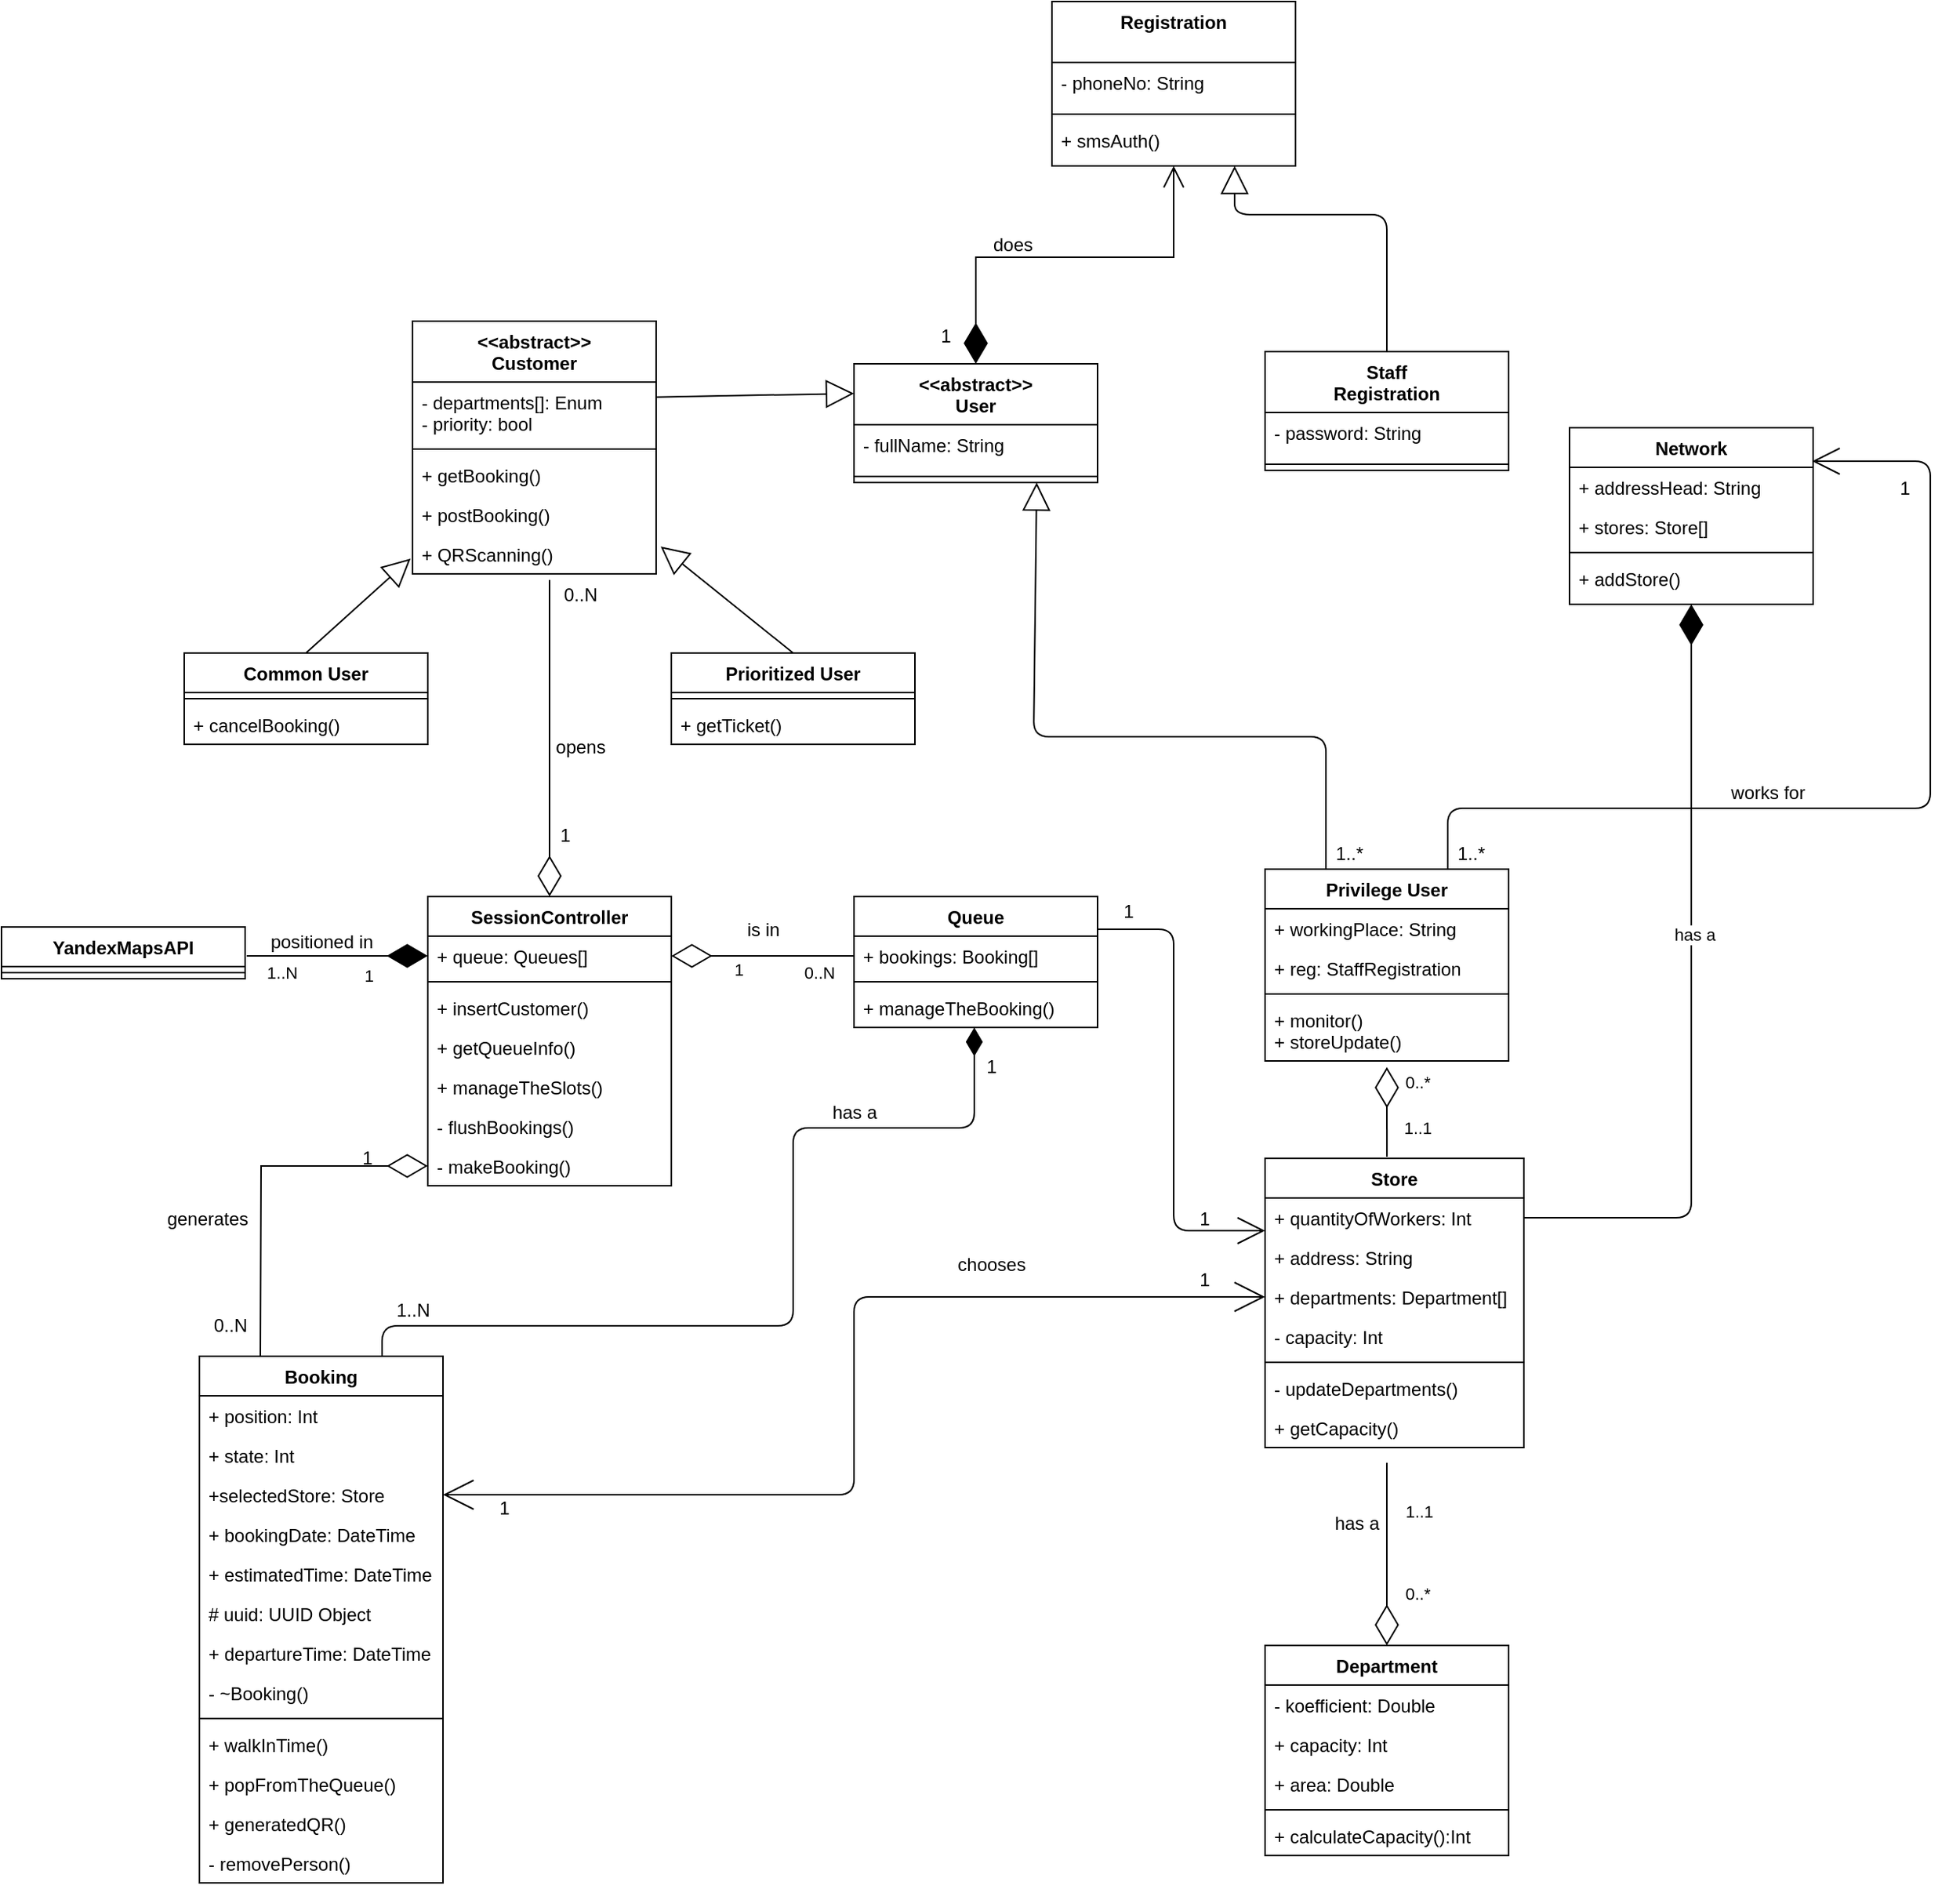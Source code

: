 <mxfile version="13.9.8" type="device"><diagram id="C5RBs43oDa-KdzZeNtuy" name="Page-1"><mxGraphModel dx="1320" dy="1444" grid="1" gridSize="10" guides="1" tooltips="1" connect="1" arrows="1" fold="1" page="1" pageScale="1" pageWidth="827" pageHeight="1169" math="0" shadow="0"><root><mxCell id="WIyWlLk6GJQsqaUBKTNV-0"/><mxCell id="WIyWlLk6GJQsqaUBKTNV-1" parent="WIyWlLk6GJQsqaUBKTNV-0"/><mxCell id="gfZvrKPwnE56Q1SmTqDg-27" value="&lt;&lt;abstract&gt;&gt;&#10;User" style="swimlane;fontStyle=1;align=center;verticalAlign=top;childLayout=stackLayout;horizontal=1;startSize=40;horizontalStack=0;resizeParent=1;resizeParentMax=0;resizeLast=0;collapsible=1;marginBottom=0;" parent="WIyWlLk6GJQsqaUBKTNV-1" vertex="1"><mxGeometry x="310" y="138" width="160" height="78" as="geometry"/></mxCell><mxCell id="gfZvrKPwnE56Q1SmTqDg-28" value="- fullName: String" style="text;strokeColor=none;fillColor=none;align=left;verticalAlign=top;spacingLeft=4;spacingRight=4;overflow=hidden;rotatable=0;points=[[0,0.5],[1,0.5]];portConstraint=eastwest;" parent="gfZvrKPwnE56Q1SmTqDg-27" vertex="1"><mxGeometry y="40" width="160" height="30" as="geometry"/></mxCell><mxCell id="gfZvrKPwnE56Q1SmTqDg-29" value="" style="line;strokeWidth=1;fillColor=none;align=left;verticalAlign=middle;spacingTop=-1;spacingLeft=3;spacingRight=3;rotatable=0;labelPosition=right;points=[];portConstraint=eastwest;" parent="gfZvrKPwnE56Q1SmTqDg-27" vertex="1"><mxGeometry y="70" width="160" height="8" as="geometry"/></mxCell><mxCell id="-2SK7Phzb7o_PjVjjcec-9" style="edgeStyle=orthogonalEdgeStyle;rounded=0;orthogonalLoop=1;jettySize=auto;html=1;entryX=0.5;entryY=0;entryDx=0;entryDy=0;startArrow=open;startFill=0;startSize=12;sourcePerimeterSpacing=1;endArrow=diamondThin;endFill=1;endSize=24;exitX=0.5;exitY=1;exitDx=0;exitDy=0;" parent="WIyWlLk6GJQsqaUBKTNV-1" source="-2SK7Phzb7o_PjVjjcec-39" target="gfZvrKPwnE56Q1SmTqDg-27" edge="1"><mxGeometry relative="1" as="geometry"><mxPoint x="390" y="57" as="sourcePoint"/></mxGeometry></mxCell><mxCell id="-2SK7Phzb7o_PjVjjcec-35" style="edgeStyle=orthogonalEdgeStyle;rounded=1;orthogonalLoop=1;jettySize=auto;html=1;exitX=0.75;exitY=0;exitDx=0;exitDy=0;entryX=0.996;entryY=0.186;entryDx=0;entryDy=0;entryPerimeter=0;startArrow=none;startFill=0;startSize=12;sourcePerimeterSpacing=1;endArrow=open;endFill=0;endSize=16;" parent="WIyWlLk6GJQsqaUBKTNV-1" source="gfZvrKPwnE56Q1SmTqDg-36" target="-2SK7Phzb7o_PjVjjcec-3" edge="1"><mxGeometry relative="1" as="geometry"><Array as="points"><mxPoint x="700" y="430"/><mxPoint x="1017" y="430"/><mxPoint x="1017" y="202"/><mxPoint x="939" y="202"/></Array></mxGeometry></mxCell><mxCell id="gfZvrKPwnE56Q1SmTqDg-36" value="Privilege User" style="swimlane;fontStyle=1;align=center;verticalAlign=top;childLayout=stackLayout;horizontal=1;startSize=26;horizontalStack=0;resizeParent=1;resizeParentMax=0;resizeLast=0;collapsible=1;marginBottom=0;" parent="WIyWlLk6GJQsqaUBKTNV-1" vertex="1"><mxGeometry x="580" y="470" width="160" height="126" as="geometry"/></mxCell><mxCell id="gfZvrKPwnE56Q1SmTqDg-37" value="+ workingPlace: String" style="text;strokeColor=none;fillColor=none;align=left;verticalAlign=top;spacingLeft=4;spacingRight=4;overflow=hidden;rotatable=0;points=[[0,0.5],[1,0.5]];portConstraint=eastwest;" parent="gfZvrKPwnE56Q1SmTqDg-36" vertex="1"><mxGeometry y="26" width="160" height="26" as="geometry"/></mxCell><mxCell id="D9WgRfDtDf42VrnKJ9KT-1" value="+ reg: StaffRegistration" style="text;strokeColor=none;fillColor=none;align=left;verticalAlign=top;spacingLeft=4;spacingRight=4;overflow=hidden;rotatable=0;points=[[0,0.5],[1,0.5]];portConstraint=eastwest;" vertex="1" parent="gfZvrKPwnE56Q1SmTqDg-36"><mxGeometry y="52" width="160" height="26" as="geometry"/></mxCell><mxCell id="gfZvrKPwnE56Q1SmTqDg-38" value="" style="line;strokeWidth=1;fillColor=none;align=left;verticalAlign=middle;spacingTop=-1;spacingLeft=3;spacingRight=3;rotatable=0;labelPosition=right;points=[];portConstraint=eastwest;" parent="gfZvrKPwnE56Q1SmTqDg-36" vertex="1"><mxGeometry y="78" width="160" height="8" as="geometry"/></mxCell><mxCell id="gfZvrKPwnE56Q1SmTqDg-39" value="+ monitor()&#10;+ storeUpdate()" style="text;strokeColor=none;fillColor=none;align=left;verticalAlign=top;spacingLeft=4;spacingRight=4;overflow=hidden;rotatable=0;points=[[0,0.5],[1,0.5]];portConstraint=eastwest;" parent="gfZvrKPwnE56Q1SmTqDg-36" vertex="1"><mxGeometry y="86" width="160" height="40" as="geometry"/></mxCell><mxCell id="gfZvrKPwnE56Q1SmTqDg-40" value="Store" style="swimlane;fontStyle=1;align=center;verticalAlign=top;childLayout=stackLayout;horizontal=1;startSize=26;horizontalStack=0;resizeParent=1;resizeParentMax=0;resizeLast=0;collapsible=1;marginBottom=0;" parent="WIyWlLk6GJQsqaUBKTNV-1" vertex="1"><mxGeometry x="580" y="660" width="170" height="190" as="geometry"/></mxCell><mxCell id="-2SK7Phzb7o_PjVjjcec-57" value="+ quantityOfWorkers: Int" style="text;strokeColor=none;fillColor=none;align=left;verticalAlign=top;spacingLeft=4;spacingRight=4;overflow=hidden;rotatable=0;points=[[0,0.5],[1,0.5]];portConstraint=eastwest;" parent="gfZvrKPwnE56Q1SmTqDg-40" vertex="1"><mxGeometry y="26" width="170" height="26" as="geometry"/></mxCell><mxCell id="sGHuu896-bkVrFKRg039-0" value="+ address: String" style="text;strokeColor=none;fillColor=none;align=left;verticalAlign=top;spacingLeft=4;spacingRight=4;overflow=hidden;rotatable=0;points=[[0,0.5],[1,0.5]];portConstraint=eastwest;" parent="gfZvrKPwnE56Q1SmTqDg-40" vertex="1"><mxGeometry y="52" width="170" height="26" as="geometry"/></mxCell><mxCell id="sGHuu896-bkVrFKRg039-13" value="+ departments: Department[]" style="text;strokeColor=none;fillColor=none;align=left;verticalAlign=top;spacingLeft=4;spacingRight=4;overflow=hidden;rotatable=0;points=[[0,0.5],[1,0.5]];portConstraint=eastwest;" parent="gfZvrKPwnE56Q1SmTqDg-40" vertex="1"><mxGeometry y="78" width="170" height="26" as="geometry"/></mxCell><mxCell id="sGHuu896-bkVrFKRg039-15" value="- capacity: Int" style="text;strokeColor=none;fillColor=none;align=left;verticalAlign=top;spacingLeft=4;spacingRight=4;overflow=hidden;rotatable=0;points=[[0,0.5],[1,0.5]];portConstraint=eastwest;" parent="gfZvrKPwnE56Q1SmTqDg-40" vertex="1"><mxGeometry y="104" width="170" height="26" as="geometry"/></mxCell><mxCell id="gfZvrKPwnE56Q1SmTqDg-42" value="" style="line;strokeWidth=1;fillColor=none;align=left;verticalAlign=middle;spacingTop=-1;spacingLeft=3;spacingRight=3;rotatable=0;labelPosition=right;points=[];portConstraint=eastwest;" parent="gfZvrKPwnE56Q1SmTqDg-40" vertex="1"><mxGeometry y="130" width="170" height="8" as="geometry"/></mxCell><mxCell id="sGHuu896-bkVrFKRg039-14" value="- updateDepartments()" style="text;strokeColor=none;fillColor=none;align=left;verticalAlign=top;spacingLeft=4;spacingRight=4;overflow=hidden;rotatable=0;points=[[0,0.5],[1,0.5]];portConstraint=eastwest;" parent="gfZvrKPwnE56Q1SmTqDg-40" vertex="1"><mxGeometry y="138" width="170" height="26" as="geometry"/></mxCell><mxCell id="sGHuu896-bkVrFKRg039-16" value="+ getCapacity()" style="text;strokeColor=none;fillColor=none;align=left;verticalAlign=top;spacingLeft=4;spacingRight=4;overflow=hidden;rotatable=0;points=[[0,0.5],[1,0.5]];portConstraint=eastwest;" parent="gfZvrKPwnE56Q1SmTqDg-40" vertex="1"><mxGeometry y="164" width="170" height="26" as="geometry"/></mxCell><mxCell id="gfZvrKPwnE56Q1SmTqDg-44" value="Department&#10;" style="swimlane;fontStyle=1;align=center;verticalAlign=top;childLayout=stackLayout;horizontal=1;startSize=26;horizontalStack=0;resizeParent=1;resizeParentMax=0;resizeLast=0;collapsible=1;marginBottom=0;" parent="WIyWlLk6GJQsqaUBKTNV-1" vertex="1"><mxGeometry x="580" y="980" width="160" height="138" as="geometry"/></mxCell><mxCell id="gfZvrKPwnE56Q1SmTqDg-45" value="- koefficient: Double" style="text;strokeColor=none;fillColor=none;align=left;verticalAlign=top;spacingLeft=4;spacingRight=4;overflow=hidden;rotatable=0;points=[[0,0.5],[1,0.5]];portConstraint=eastwest;" parent="gfZvrKPwnE56Q1SmTqDg-44" vertex="1"><mxGeometry y="26" width="160" height="26" as="geometry"/></mxCell><mxCell id="-2SK7Phzb7o_PjVjjcec-56" value="+ capacity: Int" style="text;strokeColor=none;fillColor=none;align=left;verticalAlign=top;spacingLeft=4;spacingRight=4;overflow=hidden;rotatable=0;points=[[0,0.5],[1,0.5]];portConstraint=eastwest;" parent="gfZvrKPwnE56Q1SmTqDg-44" vertex="1"><mxGeometry y="52" width="160" height="26" as="geometry"/></mxCell><mxCell id="sGHuu896-bkVrFKRg039-12" value="+ area: Double" style="text;strokeColor=none;fillColor=none;align=left;verticalAlign=top;spacingLeft=4;spacingRight=4;overflow=hidden;rotatable=0;points=[[0,0.5],[1,0.5]];portConstraint=eastwest;" parent="gfZvrKPwnE56Q1SmTqDg-44" vertex="1"><mxGeometry y="78" width="160" height="26" as="geometry"/></mxCell><mxCell id="gfZvrKPwnE56Q1SmTqDg-46" value="" style="line;strokeWidth=1;fillColor=none;align=left;verticalAlign=middle;spacingTop=-1;spacingLeft=3;spacingRight=3;rotatable=0;labelPosition=right;points=[];portConstraint=eastwest;" parent="gfZvrKPwnE56Q1SmTqDg-44" vertex="1"><mxGeometry y="104" width="160" height="8" as="geometry"/></mxCell><mxCell id="sGHuu896-bkVrFKRg039-17" value="+ calculateCapacity():Int" style="text;strokeColor=none;fillColor=none;align=left;verticalAlign=top;spacingLeft=4;spacingRight=4;overflow=hidden;rotatable=0;points=[[0,0.5],[1,0.5]];portConstraint=eastwest;" parent="gfZvrKPwnE56Q1SmTqDg-44" vertex="1"><mxGeometry y="112" width="160" height="26" as="geometry"/></mxCell><mxCell id="gfZvrKPwnE56Q1SmTqDg-54" value="Common User" style="swimlane;fontStyle=1;align=center;verticalAlign=top;childLayout=stackLayout;horizontal=1;startSize=26;horizontalStack=0;resizeParent=1;resizeParentMax=0;resizeLast=0;collapsible=1;marginBottom=0;" parent="WIyWlLk6GJQsqaUBKTNV-1" vertex="1"><mxGeometry x="-130" y="328" width="160" height="60" as="geometry"/></mxCell><mxCell id="gfZvrKPwnE56Q1SmTqDg-56" value="" style="line;strokeWidth=1;fillColor=none;align=left;verticalAlign=middle;spacingTop=-1;spacingLeft=3;spacingRight=3;rotatable=0;labelPosition=right;points=[];portConstraint=eastwest;" parent="gfZvrKPwnE56Q1SmTqDg-54" vertex="1"><mxGeometry y="26" width="160" height="8" as="geometry"/></mxCell><mxCell id="gfZvrKPwnE56Q1SmTqDg-57" value="+ cancelBooking()" style="text;strokeColor=none;fillColor=none;align=left;verticalAlign=top;spacingLeft=4;spacingRight=4;overflow=hidden;rotatable=0;points=[[0,0.5],[1,0.5]];portConstraint=eastwest;" parent="gfZvrKPwnE56Q1SmTqDg-54" vertex="1"><mxGeometry y="34" width="160" height="26" as="geometry"/></mxCell><mxCell id="gfZvrKPwnE56Q1SmTqDg-58" value="Prioritized User" style="swimlane;fontStyle=1;align=center;verticalAlign=top;childLayout=stackLayout;horizontal=1;startSize=26;horizontalStack=0;resizeParent=1;resizeParentMax=0;resizeLast=0;collapsible=1;marginBottom=0;" parent="WIyWlLk6GJQsqaUBKTNV-1" vertex="1"><mxGeometry x="190" y="328" width="160" height="60" as="geometry"/></mxCell><mxCell id="gfZvrKPwnE56Q1SmTqDg-60" value="" style="line;strokeWidth=1;fillColor=none;align=left;verticalAlign=middle;spacingTop=-1;spacingLeft=3;spacingRight=3;rotatable=0;labelPosition=right;points=[];portConstraint=eastwest;" parent="gfZvrKPwnE56Q1SmTqDg-58" vertex="1"><mxGeometry y="26" width="160" height="8" as="geometry"/></mxCell><mxCell id="gfZvrKPwnE56Q1SmTqDg-61" value="+ getTicket()" style="text;strokeColor=none;fillColor=none;align=left;verticalAlign=top;spacingLeft=4;spacingRight=4;overflow=hidden;rotatable=0;points=[[0,0.5],[1,0.5]];portConstraint=eastwest;" parent="gfZvrKPwnE56Q1SmTqDg-58" vertex="1"><mxGeometry y="34" width="160" height="26" as="geometry"/></mxCell><mxCell id="-2SK7Phzb7o_PjVjjcec-68" style="edgeStyle=orthogonalEdgeStyle;rounded=1;orthogonalLoop=1;jettySize=auto;html=1;exitX=0.5;exitY=0;exitDx=0;exitDy=0;startArrow=diamondThin;startFill=0;startSize=24;sourcePerimeterSpacing=1;endArrow=none;endFill=0;endSize=16;" parent="WIyWlLk6GJQsqaUBKTNV-1" source="gfZvrKPwnE56Q1SmTqDg-62" edge="1"><mxGeometry relative="1" as="geometry"><mxPoint x="110" y="280" as="targetPoint"/></mxGeometry></mxCell><mxCell id="gfZvrKPwnE56Q1SmTqDg-62" value="SessionController" style="swimlane;fontStyle=1;align=center;verticalAlign=top;childLayout=stackLayout;horizontal=1;startSize=26;horizontalStack=0;resizeParent=1;resizeParentMax=0;resizeLast=0;collapsible=1;marginBottom=0;" parent="WIyWlLk6GJQsqaUBKTNV-1" vertex="1"><mxGeometry x="30" y="488" width="160" height="190" as="geometry"/></mxCell><mxCell id="D9WgRfDtDf42VrnKJ9KT-2" value="+ queue: Queues[]" style="text;strokeColor=none;fillColor=none;align=left;verticalAlign=top;spacingLeft=4;spacingRight=4;overflow=hidden;rotatable=0;points=[[0,0.5],[1,0.5]];portConstraint=eastwest;" vertex="1" parent="gfZvrKPwnE56Q1SmTqDg-62"><mxGeometry y="26" width="160" height="26" as="geometry"/></mxCell><mxCell id="gfZvrKPwnE56Q1SmTqDg-64" value="" style="line;strokeWidth=1;fillColor=none;align=left;verticalAlign=middle;spacingTop=-1;spacingLeft=3;spacingRight=3;rotatable=0;labelPosition=right;points=[];portConstraint=eastwest;" parent="gfZvrKPwnE56Q1SmTqDg-62" vertex="1"><mxGeometry y="52" width="160" height="8" as="geometry"/></mxCell><mxCell id="-2SK7Phzb7o_PjVjjcec-88" value="+ insertCustomer()" style="text;strokeColor=none;fillColor=none;align=left;verticalAlign=top;spacingLeft=4;spacingRight=4;overflow=hidden;rotatable=0;points=[[0,0.5],[1,0.5]];portConstraint=eastwest;" parent="gfZvrKPwnE56Q1SmTqDg-62" vertex="1"><mxGeometry y="60" width="160" height="26" as="geometry"/></mxCell><mxCell id="2vDUjGvfVG8bhx1uWM9f-0" value="+ getQueueInfo()" style="text;strokeColor=none;fillColor=none;align=left;verticalAlign=top;spacingLeft=4;spacingRight=4;overflow=hidden;rotatable=0;points=[[0,0.5],[1,0.5]];portConstraint=eastwest;" parent="gfZvrKPwnE56Q1SmTqDg-62" vertex="1"><mxGeometry y="86" width="160" height="26" as="geometry"/></mxCell><mxCell id="2vDUjGvfVG8bhx1uWM9f-2" value="+ manageTheSlots()" style="text;strokeColor=none;fillColor=none;align=left;verticalAlign=top;spacingLeft=4;spacingRight=4;overflow=hidden;rotatable=0;points=[[0,0.5],[1,0.5]];portConstraint=eastwest;" parent="gfZvrKPwnE56Q1SmTqDg-62" vertex="1"><mxGeometry y="112" width="160" height="26" as="geometry"/></mxCell><mxCell id="-2SK7Phzb7o_PjVjjcec-52" value="- flushBookings()" style="text;strokeColor=none;fillColor=none;align=left;verticalAlign=top;spacingLeft=4;spacingRight=4;overflow=hidden;rotatable=0;points=[[0,0.5],[1,0.5]];portConstraint=eastwest;" parent="gfZvrKPwnE56Q1SmTqDg-62" vertex="1"><mxGeometry y="138" width="160" height="26" as="geometry"/></mxCell><mxCell id="-z8LojYoJf6Z8yuFENvx-2" value="- makeBooking()" style="text;strokeColor=none;fillColor=none;align=left;verticalAlign=top;spacingLeft=4;spacingRight=4;overflow=hidden;rotatable=0;points=[[0,0.5],[1,0.5]];portConstraint=eastwest;" parent="gfZvrKPwnE56Q1SmTqDg-62" vertex="1"><mxGeometry y="164" width="160" height="26" as="geometry"/></mxCell><mxCell id="gfZvrKPwnE56Q1SmTqDg-66" value="YandexMapsAPI" style="swimlane;fontStyle=1;align=center;verticalAlign=top;childLayout=stackLayout;horizontal=1;startSize=26;horizontalStack=0;resizeParent=1;resizeParentMax=0;resizeLast=0;collapsible=1;marginBottom=0;" parent="WIyWlLk6GJQsqaUBKTNV-1" vertex="1"><mxGeometry x="-250" y="508" width="160" height="34" as="geometry"/></mxCell><mxCell id="gfZvrKPwnE56Q1SmTqDg-68" value="" style="line;strokeWidth=1;fillColor=none;align=left;verticalAlign=middle;spacingTop=-1;spacingLeft=3;spacingRight=3;rotatable=0;labelPosition=right;points=[];portConstraint=eastwest;" parent="gfZvrKPwnE56Q1SmTqDg-66" vertex="1"><mxGeometry y="26" width="160" height="8" as="geometry"/></mxCell><mxCell id="-2SK7Phzb7o_PjVjjcec-49" style="edgeStyle=orthogonalEdgeStyle;rounded=1;orthogonalLoop=1;jettySize=auto;html=1;exitX=1;exitY=0.25;exitDx=0;exitDy=0;entryX=0;entryY=0.25;entryDx=0;entryDy=0;startArrow=none;startFill=0;startSize=24;sourcePerimeterSpacing=1;endArrow=open;endFill=0;endSize=16;" parent="WIyWlLk6GJQsqaUBKTNV-1" source="gfZvrKPwnE56Q1SmTqDg-74" target="gfZvrKPwnE56Q1SmTqDg-40" edge="1"><mxGeometry relative="1" as="geometry"/></mxCell><mxCell id="gfZvrKPwnE56Q1SmTqDg-74" value="Queue" style="swimlane;fontStyle=1;align=center;verticalAlign=top;childLayout=stackLayout;horizontal=1;startSize=26;horizontalStack=0;resizeParent=1;resizeParentMax=0;resizeLast=0;collapsible=1;marginBottom=0;" parent="WIyWlLk6GJQsqaUBKTNV-1" vertex="1"><mxGeometry x="310" y="488" width="160" height="86" as="geometry"/></mxCell><mxCell id="gfZvrKPwnE56Q1SmTqDg-75" value="+ bookings: Booking[]" style="text;strokeColor=none;fillColor=none;align=left;verticalAlign=top;spacingLeft=4;spacingRight=4;overflow=hidden;rotatable=0;points=[[0,0.5],[1,0.5]];portConstraint=eastwest;" parent="gfZvrKPwnE56Q1SmTqDg-74" vertex="1"><mxGeometry y="26" width="160" height="26" as="geometry"/></mxCell><mxCell id="gfZvrKPwnE56Q1SmTqDg-76" value="" style="line;strokeWidth=1;fillColor=none;align=left;verticalAlign=middle;spacingTop=-1;spacingLeft=3;spacingRight=3;rotatable=0;labelPosition=right;points=[];portConstraint=eastwest;" parent="gfZvrKPwnE56Q1SmTqDg-74" vertex="1"><mxGeometry y="52" width="160" height="8" as="geometry"/></mxCell><mxCell id="gfZvrKPwnE56Q1SmTqDg-77" value="+ manageTheBooking()" style="text;strokeColor=none;fillColor=none;align=left;verticalAlign=top;spacingLeft=4;spacingRight=4;overflow=hidden;rotatable=0;points=[[0,0.5],[1,0.5]];portConstraint=eastwest;" parent="gfZvrKPwnE56Q1SmTqDg-74" vertex="1"><mxGeometry y="60" width="160" height="26" as="geometry"/></mxCell><mxCell id="gfZvrKPwnE56Q1SmTqDg-79" value="" style="endArrow=block;endSize=16;endFill=0;html=1;entryX=0.75;entryY=1;entryDx=0;entryDy=0;exitX=0.25;exitY=0;exitDx=0;exitDy=0;" parent="WIyWlLk6GJQsqaUBKTNV-1" source="gfZvrKPwnE56Q1SmTqDg-36" target="gfZvrKPwnE56Q1SmTqDg-27" edge="1"><mxGeometry width="160" relative="1" as="geometry"><mxPoint x="550" y="358" as="sourcePoint"/><mxPoint x="428.4" y="245.328" as="targetPoint"/><Array as="points"><mxPoint x="620" y="383"/><mxPoint x="428" y="383"/></Array></mxGeometry></mxCell><mxCell id="gfZvrKPwnE56Q1SmTqDg-83" value="" style="endArrow=block;endSize=16;endFill=0;html=1;entryX=0;entryY=0.25;entryDx=0;entryDy=0;exitX=1;exitY=0.246;exitDx=0;exitDy=0;exitPerimeter=0;" parent="WIyWlLk6GJQsqaUBKTNV-1" source="-2SK7Phzb7o_PjVjjcec-14" target="gfZvrKPwnE56Q1SmTqDg-27" edge="1"><mxGeometry width="160" relative="1" as="geometry"><mxPoint x="194" y="190" as="sourcePoint"/><mxPoint x="260" y="298" as="targetPoint"/></mxGeometry></mxCell><mxCell id="gfZvrKPwnE56Q1SmTqDg-85" value="" style="endArrow=block;endSize=16;endFill=0;html=1;exitX=0.5;exitY=0;exitDx=0;exitDy=0;" parent="WIyWlLk6GJQsqaUBKTNV-1" source="gfZvrKPwnE56Q1SmTqDg-58" edge="1"><mxGeometry width="160" relative="1" as="geometry"><mxPoint x="130.0" y="259.348" as="sourcePoint"/><mxPoint x="183" y="258" as="targetPoint"/></mxGeometry></mxCell><mxCell id="gfZvrKPwnE56Q1SmTqDg-86" value="" style="endArrow=block;endSize=16;endFill=0;html=1;entryX=-0.008;entryY=0.615;entryDx=0;entryDy=0;exitX=0.5;exitY=0;exitDx=0;exitDy=0;entryPerimeter=0;" parent="WIyWlLk6GJQsqaUBKTNV-1" source="gfZvrKPwnE56Q1SmTqDg-54" target="-2SK7Phzb7o_PjVjjcec-65" edge="1"><mxGeometry width="160" relative="1" as="geometry"><mxPoint x="280" y="338" as="sourcePoint"/><mxPoint x="70.32" y="254.4" as="targetPoint"/><Array as="points"/></mxGeometry></mxCell><mxCell id="gfZvrKPwnE56Q1SmTqDg-87" value="" style="endArrow=diamondThin;endFill=0;endSize=24;html=1;entryX=0.5;entryY=0;entryDx=0;entryDy=0;" parent="WIyWlLk6GJQsqaUBKTNV-1" target="gfZvrKPwnE56Q1SmTqDg-44" edge="1"><mxGeometry width="160" relative="1" as="geometry"><mxPoint x="660" y="860" as="sourcePoint"/><mxPoint x="560" y="890" as="targetPoint"/></mxGeometry></mxCell><mxCell id="gfZvrKPwnE56Q1SmTqDg-100" value="1..1" style="edgeLabel;html=1;align=center;verticalAlign=middle;resizable=0;points=[];" parent="gfZvrKPwnE56Q1SmTqDg-87" vertex="1" connectable="0"><mxGeometry x="-0.75" relative="1" as="geometry"><mxPoint x="20.28" y="17.14" as="offset"/></mxGeometry></mxCell><mxCell id="gfZvrKPwnE56Q1SmTqDg-101" value="0..*" style="edgeLabel;html=1;align=center;verticalAlign=middle;resizable=0;points=[];" parent="gfZvrKPwnE56Q1SmTqDg-87" vertex="1" connectable="0"><mxGeometry x="0.425" y="1" relative="1" as="geometry"><mxPoint x="19.09" as="offset"/></mxGeometry></mxCell><mxCell id="gfZvrKPwnE56Q1SmTqDg-88" value="" style="endArrow=diamondThin;endFill=0;endSize=24;html=1;exitX=0.471;exitY=-0.005;exitDx=0;exitDy=0;exitPerimeter=0;entryX=0.5;entryY=1.1;entryDx=0;entryDy=0;entryPerimeter=0;" parent="WIyWlLk6GJQsqaUBKTNV-1" source="gfZvrKPwnE56Q1SmTqDg-40" edge="1" target="gfZvrKPwnE56Q1SmTqDg-39"><mxGeometry width="160" relative="1" as="geometry"><mxPoint x="669.68" y="750.004" as="sourcePoint"/><mxPoint x="660" y="610" as="targetPoint"/></mxGeometry></mxCell><mxCell id="gfZvrKPwnE56Q1SmTqDg-89" value="0..*" style="edgeLabel;html=1;align=center;verticalAlign=middle;resizable=0;points=[];" parent="gfZvrKPwnE56Q1SmTqDg-88" vertex="1" connectable="0"><mxGeometry x="-0.774" y="3" relative="1" as="geometry"><mxPoint x="22.94" y="-42.39" as="offset"/></mxGeometry></mxCell><mxCell id="gfZvrKPwnE56Q1SmTqDg-91" value="1..1" style="edgeLabel;html=1;align=center;verticalAlign=middle;resizable=0;points=[];" parent="gfZvrKPwnE56Q1SmTqDg-88" vertex="1" connectable="0"><mxGeometry x="0.399" relative="1" as="geometry"><mxPoint x="19.98" y="22.62" as="offset"/></mxGeometry></mxCell><mxCell id="gfZvrKPwnE56Q1SmTqDg-94" value="" style="endArrow=diamondThin;endFill=1;endSize=24;html=1;entryX=0;entryY=0.5;entryDx=0;entryDy=0;" parent="WIyWlLk6GJQsqaUBKTNV-1" edge="1"><mxGeometry width="160" relative="1" as="geometry"><mxPoint x="-89" y="527" as="sourcePoint"/><mxPoint x="30" y="527" as="targetPoint"/></mxGeometry></mxCell><mxCell id="gfZvrKPwnE56Q1SmTqDg-98" value="1" style="edgeLabel;html=1;align=center;verticalAlign=middle;resizable=0;points=[];" parent="gfZvrKPwnE56Q1SmTqDg-94" vertex="1" connectable="0"><mxGeometry x="0.3" y="-2" relative="1" as="geometry"><mxPoint x="2" y="11" as="offset"/></mxGeometry></mxCell><mxCell id="gfZvrKPwnE56Q1SmTqDg-99" value="1..N" style="edgeLabel;html=1;align=center;verticalAlign=middle;resizable=0;points=[];" parent="gfZvrKPwnE56Q1SmTqDg-94" vertex="1" connectable="0"><mxGeometry x="-0.625" relative="1" as="geometry"><mxPoint y="11" as="offset"/></mxGeometry></mxCell><mxCell id="gfZvrKPwnE56Q1SmTqDg-102" value="" style="endArrow=diamondThin;endFill=0;endSize=24;html=1;entryX=1;entryY=0.5;entryDx=0;entryDy=0;exitX=0;exitY=0.5;exitDx=0;exitDy=0;" parent="WIyWlLk6GJQsqaUBKTNV-1" source="gfZvrKPwnE56Q1SmTqDg-75" edge="1"><mxGeometry width="160" relative="1" as="geometry"><mxPoint x="160" y="608" as="sourcePoint"/><mxPoint x="190" y="527" as="targetPoint"/></mxGeometry></mxCell><mxCell id="gfZvrKPwnE56Q1SmTqDg-103" value="1" style="edgeLabel;html=1;align=center;verticalAlign=middle;resizable=0;points=[];" parent="gfZvrKPwnE56Q1SmTqDg-102" vertex="1" connectable="0"><mxGeometry x="0.3" y="-2" relative="1" as="geometry"><mxPoint x="2" y="11" as="offset"/></mxGeometry></mxCell><mxCell id="gfZvrKPwnE56Q1SmTqDg-104" value="0..N" style="edgeLabel;html=1;align=center;verticalAlign=middle;resizable=0;points=[];" parent="gfZvrKPwnE56Q1SmTqDg-102" vertex="1" connectable="0"><mxGeometry x="-0.625" relative="1" as="geometry"><mxPoint x="-1" y="11" as="offset"/></mxGeometry></mxCell><mxCell id="-2SK7Phzb7o_PjVjjcec-2" value="1" style="text;html=1;align=center;verticalAlign=middle;resizable=0;points=[];autosize=1;" parent="WIyWlLk6GJQsqaUBKTNV-1" vertex="1"><mxGeometry x="110" y="438" width="20" height="20" as="geometry"/></mxCell><mxCell id="sGHuu896-bkVrFKRg039-2" style="edgeStyle=orthogonalEdgeStyle;rounded=1;orthogonalLoop=1;jettySize=auto;html=1;entryX=1;entryY=0.5;entryDx=0;entryDy=0;endArrow=none;endFill=0;endSize=24;startArrow=diamondThin;startFill=1;startSize=24;" parent="WIyWlLk6GJQsqaUBKTNV-1" source="-2SK7Phzb7o_PjVjjcec-3" target="-2SK7Phzb7o_PjVjjcec-57" edge="1"><mxGeometry relative="1" as="geometry"/></mxCell><mxCell id="sGHuu896-bkVrFKRg039-3" value="has a" style="edgeLabel;html=1;align=center;verticalAlign=middle;resizable=0;points=[];" parent="sGHuu896-bkVrFKRg039-2" vertex="1" connectable="0"><mxGeometry x="-0.154" y="2" relative="1" as="geometry"><mxPoint as="offset"/></mxGeometry></mxCell><mxCell id="-2SK7Phzb7o_PjVjjcec-3" value="Network" style="swimlane;fontStyle=1;align=center;verticalAlign=top;childLayout=stackLayout;horizontal=1;startSize=26;horizontalStack=0;resizeParent=1;resizeParentMax=0;resizeLast=0;collapsible=1;marginBottom=0;" parent="WIyWlLk6GJQsqaUBKTNV-1" vertex="1"><mxGeometry x="780" y="180" width="160" height="116" as="geometry"/></mxCell><mxCell id="-2SK7Phzb7o_PjVjjcec-4" value="+ addressHead: String" style="text;strokeColor=none;fillColor=none;align=left;verticalAlign=top;spacingLeft=4;spacingRight=4;overflow=hidden;rotatable=0;points=[[0,0.5],[1,0.5]];portConstraint=eastwest;" parent="-2SK7Phzb7o_PjVjjcec-3" vertex="1"><mxGeometry y="26" width="160" height="26" as="geometry"/></mxCell><mxCell id="D9WgRfDtDf42VrnKJ9KT-0" value="+ stores: Store[]" style="text;strokeColor=none;fillColor=none;align=left;verticalAlign=top;spacingLeft=4;spacingRight=4;overflow=hidden;rotatable=0;points=[[0,0.5],[1,0.5]];portConstraint=eastwest;" vertex="1" parent="-2SK7Phzb7o_PjVjjcec-3"><mxGeometry y="52" width="160" height="26" as="geometry"/></mxCell><mxCell id="-2SK7Phzb7o_PjVjjcec-5" value="" style="line;strokeWidth=1;fillColor=none;align=left;verticalAlign=middle;spacingTop=-1;spacingLeft=3;spacingRight=3;rotatable=0;labelPosition=right;points=[];portConstraint=eastwest;" parent="-2SK7Phzb7o_PjVjjcec-3" vertex="1"><mxGeometry y="78" width="160" height="8" as="geometry"/></mxCell><mxCell id="-2SK7Phzb7o_PjVjjcec-6" value="+ addStore()&#10;" style="text;strokeColor=none;fillColor=none;align=left;verticalAlign=top;spacingLeft=4;spacingRight=4;overflow=hidden;rotatable=0;points=[[0,0.5],[1,0.5]];portConstraint=eastwest;" parent="-2SK7Phzb7o_PjVjjcec-3" vertex="1"><mxGeometry y="86" width="160" height="30" as="geometry"/></mxCell><mxCell id="-2SK7Phzb7o_PjVjjcec-10" value="does" style="text;html=1;align=center;verticalAlign=middle;resizable=0;points=[];autosize=1;" parent="WIyWlLk6GJQsqaUBKTNV-1" vertex="1"><mxGeometry x="394" y="50" width="40" height="20" as="geometry"/></mxCell><mxCell id="-2SK7Phzb7o_PjVjjcec-11" value="1" style="text;html=1;align=center;verticalAlign=middle;resizable=0;points=[];autosize=1;" parent="WIyWlLk6GJQsqaUBKTNV-1" vertex="1"><mxGeometry x="360" y="110" width="20" height="20" as="geometry"/></mxCell><mxCell id="-2SK7Phzb7o_PjVjjcec-13" value="&lt;&lt;abstract&gt;&gt;&#10;Customer" style="swimlane;fontStyle=1;align=center;verticalAlign=top;childLayout=stackLayout;horizontal=1;startSize=40;horizontalStack=0;resizeParent=1;resizeParentMax=0;resizeLast=0;collapsible=1;marginBottom=0;" parent="WIyWlLk6GJQsqaUBKTNV-1" vertex="1"><mxGeometry x="20" y="110" width="160" height="166" as="geometry"/></mxCell><mxCell id="-2SK7Phzb7o_PjVjjcec-14" value="- departments[]: Enum&#10;- priority: bool" style="text;strokeColor=none;fillColor=none;align=left;verticalAlign=top;spacingLeft=4;spacingRight=4;overflow=hidden;rotatable=0;points=[[0,0.5],[1,0.5]];portConstraint=eastwest;" parent="-2SK7Phzb7o_PjVjjcec-13" vertex="1"><mxGeometry y="40" width="160" height="40" as="geometry"/></mxCell><mxCell id="-2SK7Phzb7o_PjVjjcec-15" value="" style="line;strokeWidth=1;fillColor=none;align=left;verticalAlign=middle;spacingTop=-1;spacingLeft=3;spacingRight=3;rotatable=0;labelPosition=right;points=[];portConstraint=eastwest;" parent="-2SK7Phzb7o_PjVjjcec-13" vertex="1"><mxGeometry y="80" width="160" height="8" as="geometry"/></mxCell><mxCell id="-2SK7Phzb7o_PjVjjcec-16" value="+ getBooking()" style="text;strokeColor=none;fillColor=none;align=left;verticalAlign=top;spacingLeft=4;spacingRight=4;overflow=hidden;rotatable=0;points=[[0,0.5],[1,0.5]];portConstraint=eastwest;" parent="-2SK7Phzb7o_PjVjjcec-13" vertex="1"><mxGeometry y="88" width="160" height="26" as="geometry"/></mxCell><mxCell id="-2SK7Phzb7o_PjVjjcec-17" value="+ postBooking()" style="text;strokeColor=none;fillColor=none;align=left;verticalAlign=top;spacingLeft=4;spacingRight=4;overflow=hidden;rotatable=0;points=[[0,0.5],[1,0.5]];portConstraint=eastwest;" parent="-2SK7Phzb7o_PjVjjcec-13" vertex="1"><mxGeometry y="114" width="160" height="26" as="geometry"/></mxCell><mxCell id="-2SK7Phzb7o_PjVjjcec-65" value="+ QRScanning()" style="text;strokeColor=none;fillColor=none;align=left;verticalAlign=top;spacingLeft=4;spacingRight=4;overflow=hidden;rotatable=0;points=[[0,0.5],[1,0.5]];portConstraint=eastwest;" parent="-2SK7Phzb7o_PjVjjcec-13" vertex="1"><mxGeometry y="140" width="160" height="26" as="geometry"/></mxCell><mxCell id="-2SK7Phzb7o_PjVjjcec-33" value="1..*" style="text;html=1;align=center;verticalAlign=middle;resizable=0;points=[];autosize=1;" parent="WIyWlLk6GJQsqaUBKTNV-1" vertex="1"><mxGeometry x="620" y="450" width="30" height="20" as="geometry"/></mxCell><mxCell id="-2SK7Phzb7o_PjVjjcec-36" value="1..*" style="text;html=1;align=center;verticalAlign=middle;resizable=0;points=[];autosize=1;" parent="WIyWlLk6GJQsqaUBKTNV-1" vertex="1"><mxGeometry x="700" y="450" width="30" height="20" as="geometry"/></mxCell><mxCell id="-2SK7Phzb7o_PjVjjcec-37" value="1" style="text;html=1;align=center;verticalAlign=middle;resizable=0;points=[];autosize=1;" parent="WIyWlLk6GJQsqaUBKTNV-1" vertex="1"><mxGeometry x="990" y="210" width="20" height="20" as="geometry"/></mxCell><mxCell id="-2SK7Phzb7o_PjVjjcec-39" value="Registration" style="swimlane;fontStyle=1;align=center;verticalAlign=top;childLayout=stackLayout;horizontal=1;startSize=40;horizontalStack=0;resizeParent=1;resizeParentMax=0;resizeLast=0;collapsible=1;marginBottom=0;" parent="WIyWlLk6GJQsqaUBKTNV-1" vertex="1"><mxGeometry x="440" y="-100" width="160" height="108" as="geometry"/></mxCell><mxCell id="-2SK7Phzb7o_PjVjjcec-40" value="- phoneNo: String" style="text;strokeColor=none;fillColor=none;align=left;verticalAlign=top;spacingLeft=4;spacingRight=4;overflow=hidden;rotatable=0;points=[[0,0.5],[1,0.5]];portConstraint=eastwest;" parent="-2SK7Phzb7o_PjVjjcec-39" vertex="1"><mxGeometry y="40" width="160" height="30" as="geometry"/></mxCell><mxCell id="-2SK7Phzb7o_PjVjjcec-41" value="" style="line;strokeWidth=1;fillColor=none;align=left;verticalAlign=middle;spacingTop=-1;spacingLeft=3;spacingRight=3;rotatable=0;labelPosition=right;points=[];portConstraint=eastwest;" parent="-2SK7Phzb7o_PjVjjcec-39" vertex="1"><mxGeometry y="70" width="160" height="8" as="geometry"/></mxCell><mxCell id="-z8LojYoJf6Z8yuFENvx-0" value="+ smsAuth()" style="text;strokeColor=none;fillColor=none;align=left;verticalAlign=top;spacingLeft=4;spacingRight=4;overflow=hidden;rotatable=0;points=[[0,0.5],[1,0.5]];portConstraint=eastwest;" parent="-2SK7Phzb7o_PjVjjcec-39" vertex="1"><mxGeometry y="78" width="160" height="30" as="geometry"/></mxCell><mxCell id="-2SK7Phzb7o_PjVjjcec-48" style="edgeStyle=orthogonalEdgeStyle;rounded=1;orthogonalLoop=1;jettySize=auto;html=1;exitX=0.5;exitY=0;exitDx=0;exitDy=0;entryX=0.75;entryY=1;entryDx=0;entryDy=0;startArrow=none;startFill=0;startSize=24;sourcePerimeterSpacing=1;endArrow=block;endFill=0;endSize=16;" parent="WIyWlLk6GJQsqaUBKTNV-1" source="-2SK7Phzb7o_PjVjjcec-44" target="-2SK7Phzb7o_PjVjjcec-39" edge="1"><mxGeometry relative="1" as="geometry"><Array as="points"><mxPoint x="660" y="40"/><mxPoint x="560" y="40"/></Array></mxGeometry></mxCell><mxCell id="-2SK7Phzb7o_PjVjjcec-44" value="Staff&#10;Registration" style="swimlane;fontStyle=1;align=center;verticalAlign=top;childLayout=stackLayout;horizontal=1;startSize=40;horizontalStack=0;resizeParent=1;resizeParentMax=0;resizeLast=0;collapsible=1;marginBottom=0;" parent="WIyWlLk6GJQsqaUBKTNV-1" vertex="1"><mxGeometry x="580" y="130" width="160" height="78" as="geometry"/></mxCell><mxCell id="-2SK7Phzb7o_PjVjjcec-45" value="- password: String" style="text;strokeColor=none;fillColor=none;align=left;verticalAlign=top;spacingLeft=4;spacingRight=4;overflow=hidden;rotatable=0;points=[[0,0.5],[1,0.5]];portConstraint=eastwest;" parent="-2SK7Phzb7o_PjVjjcec-44" vertex="1"><mxGeometry y="40" width="160" height="30" as="geometry"/></mxCell><mxCell id="-2SK7Phzb7o_PjVjjcec-47" value="" style="line;strokeWidth=1;fillColor=none;align=left;verticalAlign=middle;spacingTop=-1;spacingLeft=3;spacingRight=3;rotatable=0;labelPosition=right;points=[];portConstraint=eastwest;" parent="-2SK7Phzb7o_PjVjjcec-44" vertex="1"><mxGeometry y="70" width="160" height="8" as="geometry"/></mxCell><mxCell id="-2SK7Phzb7o_PjVjjcec-50" value="1" style="text;html=1;align=center;verticalAlign=middle;resizable=0;points=[];autosize=1;" parent="WIyWlLk6GJQsqaUBKTNV-1" vertex="1"><mxGeometry x="480" y="488" width="20" height="20" as="geometry"/></mxCell><mxCell id="-2SK7Phzb7o_PjVjjcec-51" value="1" style="text;html=1;align=center;verticalAlign=middle;resizable=0;points=[];autosize=1;" parent="WIyWlLk6GJQsqaUBKTNV-1" vertex="1"><mxGeometry x="530" y="690" width="20" height="20" as="geometry"/></mxCell><mxCell id="-2SK7Phzb7o_PjVjjcec-69" value="0..N" style="text;html=1;align=center;verticalAlign=middle;resizable=0;points=[];autosize=1;" parent="WIyWlLk6GJQsqaUBKTNV-1" vertex="1"><mxGeometry x="110" y="280" width="40" height="20" as="geometry"/></mxCell><mxCell id="-2SK7Phzb7o_PjVjjcec-85" style="edgeStyle=orthogonalEdgeStyle;rounded=1;orthogonalLoop=1;jettySize=auto;html=1;exitX=0.75;exitY=0;exitDx=0;exitDy=0;startArrow=none;startFill=0;startSize=16;sourcePerimeterSpacing=1;endArrow=diamondThin;endFill=1;endSize=16;" parent="WIyWlLk6GJQsqaUBKTNV-1" source="-2SK7Phzb7o_PjVjjcec-75" target="gfZvrKPwnE56Q1SmTqDg-77" edge="1"><mxGeometry relative="1" as="geometry"><Array as="points"><mxPoint y="770"/><mxPoint x="270" y="770"/><mxPoint x="270" y="640"/><mxPoint x="389" y="640"/></Array><mxPoint x="420" y="630" as="targetPoint"/></mxGeometry></mxCell><mxCell id="-2SK7Phzb7o_PjVjjcec-75" value="Booking" style="swimlane;fontStyle=1;align=center;verticalAlign=top;childLayout=stackLayout;horizontal=1;startSize=26;horizontalStack=0;resizeParent=1;resizeParentMax=0;resizeLast=0;collapsible=1;marginBottom=0;" parent="WIyWlLk6GJQsqaUBKTNV-1" vertex="1"><mxGeometry x="-120" y="790" width="160" height="346" as="geometry"/></mxCell><mxCell id="-2SK7Phzb7o_PjVjjcec-76" value="+ position: Int" style="text;strokeColor=none;fillColor=none;align=left;verticalAlign=top;spacingLeft=4;spacingRight=4;overflow=hidden;rotatable=0;points=[[0,0.5],[1,0.5]];portConstraint=eastwest;" parent="-2SK7Phzb7o_PjVjjcec-75" vertex="1"><mxGeometry y="26" width="160" height="26" as="geometry"/></mxCell><mxCell id="-2SK7Phzb7o_PjVjjcec-80" value="+ state: Int" style="text;strokeColor=none;fillColor=none;align=left;verticalAlign=top;spacingLeft=4;spacingRight=4;overflow=hidden;rotatable=0;points=[[0,0.5],[1,0.5]];portConstraint=eastwest;" parent="-2SK7Phzb7o_PjVjjcec-75" vertex="1"><mxGeometry y="52" width="160" height="26" as="geometry"/></mxCell><mxCell id="sGHuu896-bkVrFKRg039-4" value="+selectedStore: Store" style="text;strokeColor=none;fillColor=none;align=left;verticalAlign=top;spacingLeft=4;spacingRight=4;overflow=hidden;rotatable=0;points=[[0,0.5],[1,0.5]];portConstraint=eastwest;" parent="-2SK7Phzb7o_PjVjjcec-75" vertex="1"><mxGeometry y="78" width="160" height="26" as="geometry"/></mxCell><mxCell id="-z8LojYoJf6Z8yuFENvx-17" value="+ bookingDate: DateTime" style="text;strokeColor=none;fillColor=none;align=left;verticalAlign=top;spacingLeft=4;spacingRight=4;overflow=hidden;rotatable=0;points=[[0,0.5],[1,0.5]];portConstraint=eastwest;" parent="-2SK7Phzb7o_PjVjjcec-75" vertex="1"><mxGeometry y="104" width="160" height="26" as="geometry"/></mxCell><mxCell id="-z8LojYoJf6Z8yuFENvx-16" value="+ estimatedTime: DateTime" style="text;strokeColor=none;fillColor=none;align=left;verticalAlign=top;spacingLeft=4;spacingRight=4;overflow=hidden;rotatable=0;points=[[0,0.5],[1,0.5]];portConstraint=eastwest;" parent="-2SK7Phzb7o_PjVjjcec-75" vertex="1"><mxGeometry y="130" width="160" height="26" as="geometry"/></mxCell><mxCell id="-z8LojYoJf6Z8yuFENvx-8" value="# uuid: UUID Object" style="text;strokeColor=none;fillColor=none;align=left;verticalAlign=top;spacingLeft=4;spacingRight=4;overflow=hidden;rotatable=0;points=[[0,0.5],[1,0.5]];portConstraint=eastwest;" parent="-2SK7Phzb7o_PjVjjcec-75" vertex="1"><mxGeometry y="156" width="160" height="26" as="geometry"/></mxCell><mxCell id="-z8LojYoJf6Z8yuFENvx-20" value="+ departureTime: DateTime" style="text;strokeColor=none;fillColor=none;align=left;verticalAlign=top;spacingLeft=4;spacingRight=4;overflow=hidden;rotatable=0;points=[[0,0.5],[1,0.5]];portConstraint=eastwest;" parent="-2SK7Phzb7o_PjVjjcec-75" vertex="1"><mxGeometry y="182" width="160" height="26" as="geometry"/></mxCell><mxCell id="-2SK7Phzb7o_PjVjjcec-81" value="- ~Booking()" style="text;strokeColor=none;fillColor=none;align=left;verticalAlign=top;spacingLeft=4;spacingRight=4;overflow=hidden;rotatable=0;points=[[0,0.5],[1,0.5]];portConstraint=eastwest;" parent="-2SK7Phzb7o_PjVjjcec-75" vertex="1"><mxGeometry y="208" width="160" height="26" as="geometry"/></mxCell><mxCell id="-2SK7Phzb7o_PjVjjcec-78" value="" style="line;strokeWidth=1;fillColor=none;align=left;verticalAlign=middle;spacingTop=-1;spacingLeft=3;spacingRight=3;rotatable=0;labelPosition=right;points=[];portConstraint=eastwest;" parent="-2SK7Phzb7o_PjVjjcec-75" vertex="1"><mxGeometry y="234" width="160" height="8" as="geometry"/></mxCell><mxCell id="-z8LojYoJf6Z8yuFENvx-18" value="+ walkInTime()" style="text;strokeColor=none;fillColor=none;align=left;verticalAlign=top;spacingLeft=4;spacingRight=4;overflow=hidden;rotatable=0;points=[[0,0.5],[1,0.5]];portConstraint=eastwest;" parent="-2SK7Phzb7o_PjVjjcec-75" vertex="1"><mxGeometry y="242" width="160" height="26" as="geometry"/></mxCell><mxCell id="-z8LojYoJf6Z8yuFENvx-21" value="+ popFromTheQueue()" style="text;strokeColor=none;fillColor=none;align=left;verticalAlign=top;spacingLeft=4;spacingRight=4;overflow=hidden;rotatable=0;points=[[0,0.5],[1,0.5]];portConstraint=eastwest;" parent="-2SK7Phzb7o_PjVjjcec-75" vertex="1"><mxGeometry y="268" width="160" height="26" as="geometry"/></mxCell><mxCell id="sGHuu896-bkVrFKRg039-1" value="+ generatedQR()" style="text;strokeColor=none;fillColor=none;align=left;verticalAlign=top;spacingLeft=4;spacingRight=4;overflow=hidden;rotatable=0;points=[[0,0.5],[1,0.5]];portConstraint=eastwest;" parent="-2SK7Phzb7o_PjVjjcec-75" vertex="1"><mxGeometry y="294" width="160" height="26" as="geometry"/></mxCell><mxCell id="-z8LojYoJf6Z8yuFENvx-19" value="- removePerson()" style="text;strokeColor=none;fillColor=none;align=left;verticalAlign=top;spacingLeft=4;spacingRight=4;overflow=hidden;rotatable=0;points=[[0,0.5],[1,0.5]];portConstraint=eastwest;" parent="-2SK7Phzb7o_PjVjjcec-75" vertex="1"><mxGeometry y="320" width="160" height="26" as="geometry"/></mxCell><mxCell id="-2SK7Phzb7o_PjVjjcec-86" value="1..N" style="text;html=1;align=center;verticalAlign=middle;resizable=0;points=[];autosize=1;" parent="WIyWlLk6GJQsqaUBKTNV-1" vertex="1"><mxGeometry y="750" width="40" height="20" as="geometry"/></mxCell><mxCell id="-2SK7Phzb7o_PjVjjcec-87" value="1" style="text;html=1;align=center;verticalAlign=middle;resizable=0;points=[];autosize=1;" parent="WIyWlLk6GJQsqaUBKTNV-1" vertex="1"><mxGeometry x="390" y="590" width="20" height="20" as="geometry"/></mxCell><mxCell id="-2SK7Phzb7o_PjVjjcec-89" value="opens" style="text;html=1;align=center;verticalAlign=middle;resizable=0;points=[];autosize=1;" parent="WIyWlLk6GJQsqaUBKTNV-1" vertex="1"><mxGeometry x="105" y="380" width="50" height="20" as="geometry"/></mxCell><mxCell id="-2SK7Phzb7o_PjVjjcec-90" value="positioned in" style="text;html=1;align=center;verticalAlign=middle;resizable=0;points=[];autosize=1;" parent="WIyWlLk6GJQsqaUBKTNV-1" vertex="1"><mxGeometry x="-80" y="508" width="80" height="20" as="geometry"/></mxCell><mxCell id="-2SK7Phzb7o_PjVjjcec-91" value="is in" style="text;html=1;align=center;verticalAlign=middle;resizable=0;points=[];autosize=1;" parent="WIyWlLk6GJQsqaUBKTNV-1" vertex="1"><mxGeometry x="230" y="500" width="40" height="20" as="geometry"/></mxCell><mxCell id="-2SK7Phzb7o_PjVjjcec-92" value="chooses" style="text;html=1;align=center;verticalAlign=middle;resizable=0;points=[];autosize=1;" parent="WIyWlLk6GJQsqaUBKTNV-1" vertex="1"><mxGeometry x="370" y="720" width="60" height="20" as="geometry"/></mxCell><mxCell id="-2SK7Phzb7o_PjVjjcec-93" value="has a" style="text;html=1;align=center;verticalAlign=middle;resizable=0;points=[];autosize=1;" parent="WIyWlLk6GJQsqaUBKTNV-1" vertex="1"><mxGeometry x="290" y="620" width="40" height="20" as="geometry"/></mxCell><mxCell id="-2SK7Phzb7o_PjVjjcec-97" value="works for" style="text;html=1;align=center;verticalAlign=middle;resizable=0;points=[];autosize=1;" parent="WIyWlLk6GJQsqaUBKTNV-1" vertex="1"><mxGeometry x="880" y="410" width="60" height="20" as="geometry"/></mxCell><mxCell id="-2SK7Phzb7o_PjVjjcec-98" value="has a" style="text;html=1;align=center;verticalAlign=middle;resizable=0;points=[];autosize=1;" parent="WIyWlLk6GJQsqaUBKTNV-1" vertex="1"><mxGeometry x="620" y="890" width="40" height="20" as="geometry"/></mxCell><mxCell id="-z8LojYoJf6Z8yuFENvx-11" style="edgeStyle=orthogonalEdgeStyle;rounded=0;orthogonalLoop=1;jettySize=auto;html=1;exitX=0.25;exitY=0;exitDx=0;exitDy=0;entryX=0;entryY=0.5;entryDx=0;entryDy=0;endArrow=diamondThin;endFill=0;endSize=24;" parent="WIyWlLk6GJQsqaUBKTNV-1" target="-z8LojYoJf6Z8yuFENvx-2" edge="1"><mxGeometry relative="1" as="geometry"><mxPoint x="-80" y="790" as="sourcePoint"/></mxGeometry></mxCell><mxCell id="-z8LojYoJf6Z8yuFENvx-13" value="1" style="text;html=1;align=center;verticalAlign=middle;resizable=0;points=[];autosize=1;" parent="WIyWlLk6GJQsqaUBKTNV-1" vertex="1"><mxGeometry x="-20" y="650" width="20" height="20" as="geometry"/></mxCell><mxCell id="-z8LojYoJf6Z8yuFENvx-14" value="0..N" style="text;html=1;align=center;verticalAlign=middle;resizable=0;points=[];autosize=1;" parent="WIyWlLk6GJQsqaUBKTNV-1" vertex="1"><mxGeometry x="-120" y="760" width="40" height="20" as="geometry"/></mxCell><mxCell id="-z8LojYoJf6Z8yuFENvx-15" value="generates" style="text;html=1;align=center;verticalAlign=middle;resizable=0;points=[];autosize=1;" parent="WIyWlLk6GJQsqaUBKTNV-1" vertex="1"><mxGeometry x="-150" y="690" width="70" height="20" as="geometry"/></mxCell><mxCell id="sGHuu896-bkVrFKRg039-5" style="edgeStyle=orthogonalEdgeStyle;rounded=1;orthogonalLoop=1;jettySize=auto;html=1;entryX=0;entryY=0.5;entryDx=0;entryDy=0;startArrow=open;startFill=0;startSize=18;endArrow=open;endFill=0;endSize=18;" parent="WIyWlLk6GJQsqaUBKTNV-1" source="sGHuu896-bkVrFKRg039-4" target="sGHuu896-bkVrFKRg039-13" edge="1"><mxGeometry relative="1" as="geometry"/></mxCell><mxCell id="sGHuu896-bkVrFKRg039-6" value="1" style="text;html=1;align=center;verticalAlign=middle;resizable=0;points=[];autosize=1;" parent="WIyWlLk6GJQsqaUBKTNV-1" vertex="1"><mxGeometry x="70" y="880" width="20" height="20" as="geometry"/></mxCell><mxCell id="sGHuu896-bkVrFKRg039-7" value="1" style="text;html=1;align=center;verticalAlign=middle;resizable=0;points=[];autosize=1;" parent="WIyWlLk6GJQsqaUBKTNV-1" vertex="1"><mxGeometry x="530" y="730" width="20" height="20" as="geometry"/></mxCell></root></mxGraphModel></diagram></mxfile>